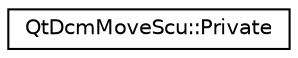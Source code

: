 digraph "Graphical Class Hierarchy"
{
  edge [fontname="Helvetica",fontsize="10",labelfontname="Helvetica",labelfontsize="10"];
  node [fontname="Helvetica",fontsize="10",shape=record];
  rankdir="LR";
  Node1 [label="QtDcmMoveScu::Private",height=0.2,width=0.4,color="black", fillcolor="white", style="filled",URL="$classQtDcmMoveScu_1_1Private.html"];
}
